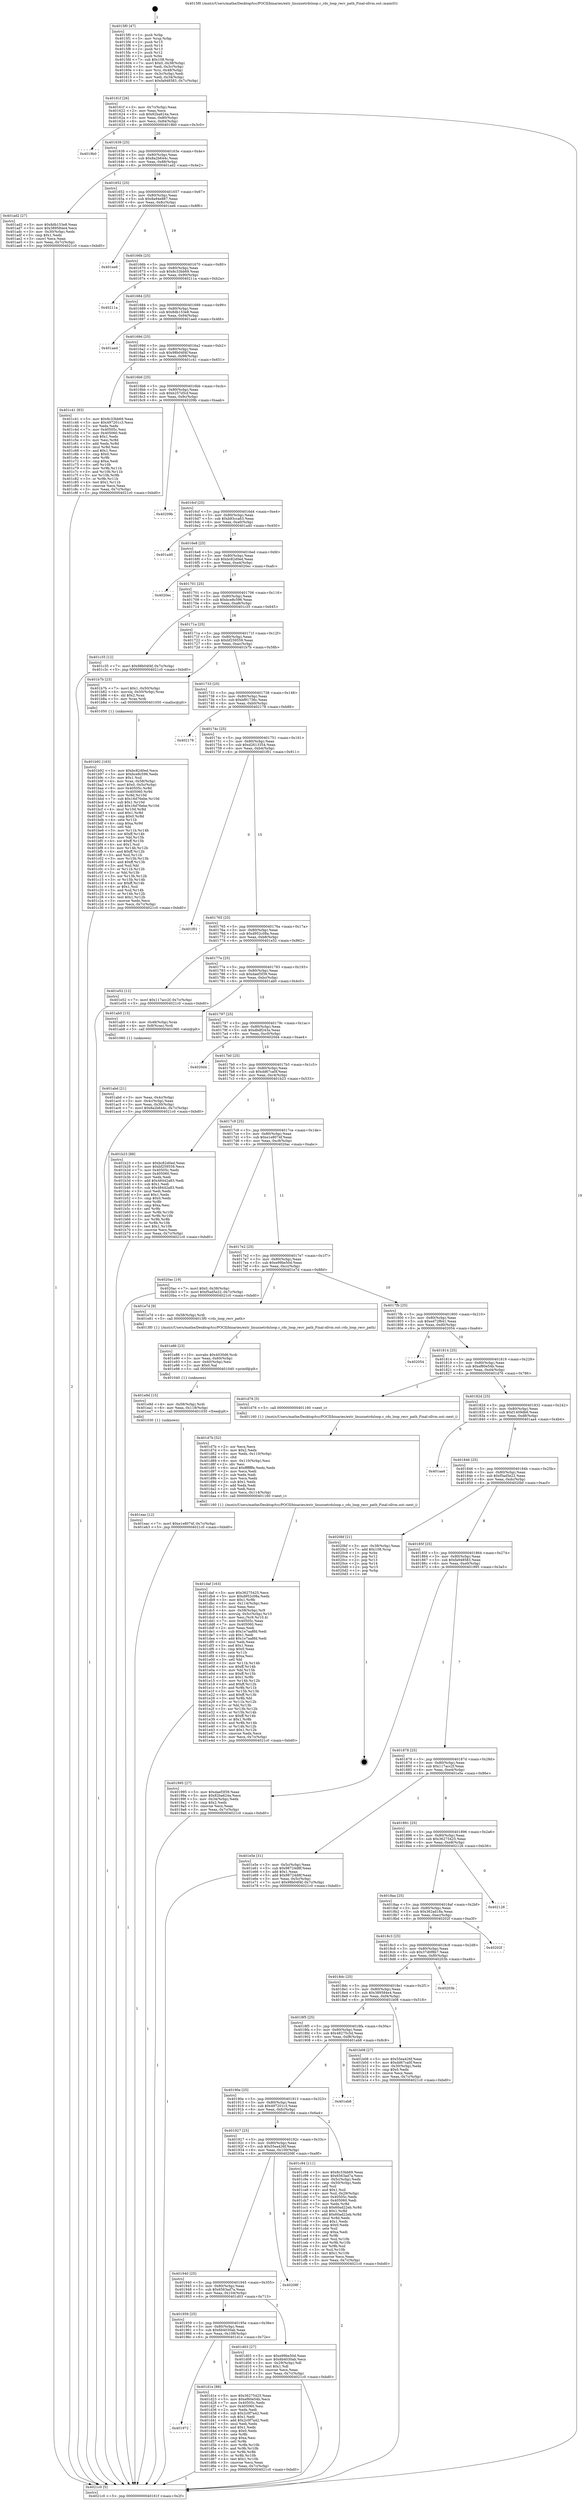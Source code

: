 digraph "0x4015f0" {
  label = "0x4015f0 (/mnt/c/Users/mathe/Desktop/tcc/POCII/binaries/extr_linuxnetrdsloop.c_rds_loop_recv_path_Final-ollvm.out::main(0))"
  labelloc = "t"
  node[shape=record]

  Entry [label="",width=0.3,height=0.3,shape=circle,fillcolor=black,style=filled]
  "0x40161f" [label="{
     0x40161f [26]\l
     | [instrs]\l
     &nbsp;&nbsp;0x40161f \<+3\>: mov -0x7c(%rbp),%eax\l
     &nbsp;&nbsp;0x401622 \<+2\>: mov %eax,%ecx\l
     &nbsp;&nbsp;0x401624 \<+6\>: sub $0x82ba624a,%ecx\l
     &nbsp;&nbsp;0x40162a \<+3\>: mov %eax,-0x80(%rbp)\l
     &nbsp;&nbsp;0x40162d \<+6\>: mov %ecx,-0x84(%rbp)\l
     &nbsp;&nbsp;0x401633 \<+6\>: je 00000000004019b0 \<main+0x3c0\>\l
  }"]
  "0x4019b0" [label="{
     0x4019b0\l
  }", style=dashed]
  "0x401639" [label="{
     0x401639 [25]\l
     | [instrs]\l
     &nbsp;&nbsp;0x401639 \<+5\>: jmp 000000000040163e \<main+0x4e\>\l
     &nbsp;&nbsp;0x40163e \<+3\>: mov -0x80(%rbp),%eax\l
     &nbsp;&nbsp;0x401641 \<+5\>: sub $0x8a2b644c,%eax\l
     &nbsp;&nbsp;0x401646 \<+6\>: mov %eax,-0x88(%rbp)\l
     &nbsp;&nbsp;0x40164c \<+6\>: je 0000000000401ad2 \<main+0x4e2\>\l
  }"]
  Exit [label="",width=0.3,height=0.3,shape=circle,fillcolor=black,style=filled,peripheries=2]
  "0x401ad2" [label="{
     0x401ad2 [27]\l
     | [instrs]\l
     &nbsp;&nbsp;0x401ad2 \<+5\>: mov $0x8db153e8,%eax\l
     &nbsp;&nbsp;0x401ad7 \<+5\>: mov $0x389584e4,%ecx\l
     &nbsp;&nbsp;0x401adc \<+3\>: mov -0x30(%rbp),%edx\l
     &nbsp;&nbsp;0x401adf \<+3\>: cmp $0x1,%edx\l
     &nbsp;&nbsp;0x401ae2 \<+3\>: cmovl %ecx,%eax\l
     &nbsp;&nbsp;0x401ae5 \<+3\>: mov %eax,-0x7c(%rbp)\l
     &nbsp;&nbsp;0x401ae8 \<+5\>: jmp 00000000004021c0 \<main+0xbd0\>\l
  }"]
  "0x401652" [label="{
     0x401652 [25]\l
     | [instrs]\l
     &nbsp;&nbsp;0x401652 \<+5\>: jmp 0000000000401657 \<main+0x67\>\l
     &nbsp;&nbsp;0x401657 \<+3\>: mov -0x80(%rbp),%eax\l
     &nbsp;&nbsp;0x40165a \<+5\>: sub $0x8a94e887,%eax\l
     &nbsp;&nbsp;0x40165f \<+6\>: mov %eax,-0x8c(%rbp)\l
     &nbsp;&nbsp;0x401665 \<+6\>: je 0000000000401ee6 \<main+0x8f6\>\l
  }"]
  "0x401eac" [label="{
     0x401eac [12]\l
     | [instrs]\l
     &nbsp;&nbsp;0x401eac \<+7\>: movl $0xe1e8074f,-0x7c(%rbp)\l
     &nbsp;&nbsp;0x401eb3 \<+5\>: jmp 00000000004021c0 \<main+0xbd0\>\l
  }"]
  "0x401ee6" [label="{
     0x401ee6\l
  }", style=dashed]
  "0x40166b" [label="{
     0x40166b [25]\l
     | [instrs]\l
     &nbsp;&nbsp;0x40166b \<+5\>: jmp 0000000000401670 \<main+0x80\>\l
     &nbsp;&nbsp;0x401670 \<+3\>: mov -0x80(%rbp),%eax\l
     &nbsp;&nbsp;0x401673 \<+5\>: sub $0x8c33bb69,%eax\l
     &nbsp;&nbsp;0x401678 \<+6\>: mov %eax,-0x90(%rbp)\l
     &nbsp;&nbsp;0x40167e \<+6\>: je 000000000040211a \<main+0xb2a\>\l
  }"]
  "0x401e9d" [label="{
     0x401e9d [15]\l
     | [instrs]\l
     &nbsp;&nbsp;0x401e9d \<+4\>: mov -0x58(%rbp),%rdi\l
     &nbsp;&nbsp;0x401ea1 \<+6\>: mov %eax,-0x118(%rbp)\l
     &nbsp;&nbsp;0x401ea7 \<+5\>: call 0000000000401030 \<free@plt\>\l
     | [calls]\l
     &nbsp;&nbsp;0x401030 \{1\} (unknown)\l
  }"]
  "0x40211a" [label="{
     0x40211a\l
  }", style=dashed]
  "0x401684" [label="{
     0x401684 [25]\l
     | [instrs]\l
     &nbsp;&nbsp;0x401684 \<+5\>: jmp 0000000000401689 \<main+0x99\>\l
     &nbsp;&nbsp;0x401689 \<+3\>: mov -0x80(%rbp),%eax\l
     &nbsp;&nbsp;0x40168c \<+5\>: sub $0x8db153e8,%eax\l
     &nbsp;&nbsp;0x401691 \<+6\>: mov %eax,-0x94(%rbp)\l
     &nbsp;&nbsp;0x401697 \<+6\>: je 0000000000401aed \<main+0x4fd\>\l
  }"]
  "0x401e86" [label="{
     0x401e86 [23]\l
     | [instrs]\l
     &nbsp;&nbsp;0x401e86 \<+10\>: movabs $0x4030d6,%rdi\l
     &nbsp;&nbsp;0x401e90 \<+3\>: mov %eax,-0x60(%rbp)\l
     &nbsp;&nbsp;0x401e93 \<+3\>: mov -0x60(%rbp),%esi\l
     &nbsp;&nbsp;0x401e96 \<+2\>: mov $0x0,%al\l
     &nbsp;&nbsp;0x401e98 \<+5\>: call 0000000000401040 \<printf@plt\>\l
     | [calls]\l
     &nbsp;&nbsp;0x401040 \{1\} (unknown)\l
  }"]
  "0x401aed" [label="{
     0x401aed\l
  }", style=dashed]
  "0x40169d" [label="{
     0x40169d [25]\l
     | [instrs]\l
     &nbsp;&nbsp;0x40169d \<+5\>: jmp 00000000004016a2 \<main+0xb2\>\l
     &nbsp;&nbsp;0x4016a2 \<+3\>: mov -0x80(%rbp),%eax\l
     &nbsp;&nbsp;0x4016a5 \<+5\>: sub $0x98b04f4f,%eax\l
     &nbsp;&nbsp;0x4016aa \<+6\>: mov %eax,-0x98(%rbp)\l
     &nbsp;&nbsp;0x4016b0 \<+6\>: je 0000000000401c41 \<main+0x651\>\l
  }"]
  "0x401daf" [label="{
     0x401daf [163]\l
     | [instrs]\l
     &nbsp;&nbsp;0x401daf \<+5\>: mov $0x36275425,%ecx\l
     &nbsp;&nbsp;0x401db4 \<+5\>: mov $0xd952c08a,%edx\l
     &nbsp;&nbsp;0x401db9 \<+3\>: mov $0x1,%r8b\l
     &nbsp;&nbsp;0x401dbc \<+6\>: mov -0x114(%rbp),%esi\l
     &nbsp;&nbsp;0x401dc2 \<+3\>: imul %eax,%esi\l
     &nbsp;&nbsp;0x401dc5 \<+4\>: mov -0x58(%rbp),%r9\l
     &nbsp;&nbsp;0x401dc9 \<+4\>: movslq -0x5c(%rbp),%r10\l
     &nbsp;&nbsp;0x401dcd \<+4\>: mov %esi,(%r9,%r10,4)\l
     &nbsp;&nbsp;0x401dd1 \<+7\>: mov 0x40505c,%eax\l
     &nbsp;&nbsp;0x401dd8 \<+7\>: mov 0x405060,%esi\l
     &nbsp;&nbsp;0x401ddf \<+2\>: mov %eax,%edi\l
     &nbsp;&nbsp;0x401de1 \<+6\>: sub $0x1e7aa8fd,%edi\l
     &nbsp;&nbsp;0x401de7 \<+3\>: sub $0x1,%edi\l
     &nbsp;&nbsp;0x401dea \<+6\>: add $0x1e7aa8fd,%edi\l
     &nbsp;&nbsp;0x401df0 \<+3\>: imul %edi,%eax\l
     &nbsp;&nbsp;0x401df3 \<+3\>: and $0x1,%eax\l
     &nbsp;&nbsp;0x401df6 \<+3\>: cmp $0x0,%eax\l
     &nbsp;&nbsp;0x401df9 \<+4\>: sete %r11b\l
     &nbsp;&nbsp;0x401dfd \<+3\>: cmp $0xa,%esi\l
     &nbsp;&nbsp;0x401e00 \<+3\>: setl %bl\l
     &nbsp;&nbsp;0x401e03 \<+3\>: mov %r11b,%r14b\l
     &nbsp;&nbsp;0x401e06 \<+4\>: xor $0xff,%r14b\l
     &nbsp;&nbsp;0x401e0a \<+3\>: mov %bl,%r15b\l
     &nbsp;&nbsp;0x401e0d \<+4\>: xor $0xff,%r15b\l
     &nbsp;&nbsp;0x401e11 \<+4\>: xor $0x1,%r8b\l
     &nbsp;&nbsp;0x401e15 \<+3\>: mov %r14b,%r12b\l
     &nbsp;&nbsp;0x401e18 \<+4\>: and $0xff,%r12b\l
     &nbsp;&nbsp;0x401e1c \<+3\>: and %r8b,%r11b\l
     &nbsp;&nbsp;0x401e1f \<+3\>: mov %r15b,%r13b\l
     &nbsp;&nbsp;0x401e22 \<+4\>: and $0xff,%r13b\l
     &nbsp;&nbsp;0x401e26 \<+3\>: and %r8b,%bl\l
     &nbsp;&nbsp;0x401e29 \<+3\>: or %r11b,%r12b\l
     &nbsp;&nbsp;0x401e2c \<+3\>: or %bl,%r13b\l
     &nbsp;&nbsp;0x401e2f \<+3\>: xor %r13b,%r12b\l
     &nbsp;&nbsp;0x401e32 \<+3\>: or %r15b,%r14b\l
     &nbsp;&nbsp;0x401e35 \<+4\>: xor $0xff,%r14b\l
     &nbsp;&nbsp;0x401e39 \<+4\>: or $0x1,%r8b\l
     &nbsp;&nbsp;0x401e3d \<+3\>: and %r8b,%r14b\l
     &nbsp;&nbsp;0x401e40 \<+3\>: or %r14b,%r12b\l
     &nbsp;&nbsp;0x401e43 \<+4\>: test $0x1,%r12b\l
     &nbsp;&nbsp;0x401e47 \<+3\>: cmovne %edx,%ecx\l
     &nbsp;&nbsp;0x401e4a \<+3\>: mov %ecx,-0x7c(%rbp)\l
     &nbsp;&nbsp;0x401e4d \<+5\>: jmp 00000000004021c0 \<main+0xbd0\>\l
  }"]
  "0x401c41" [label="{
     0x401c41 [83]\l
     | [instrs]\l
     &nbsp;&nbsp;0x401c41 \<+5\>: mov $0x8c33bb69,%eax\l
     &nbsp;&nbsp;0x401c46 \<+5\>: mov $0x497201c3,%ecx\l
     &nbsp;&nbsp;0x401c4b \<+2\>: xor %edx,%edx\l
     &nbsp;&nbsp;0x401c4d \<+7\>: mov 0x40505c,%esi\l
     &nbsp;&nbsp;0x401c54 \<+7\>: mov 0x405060,%edi\l
     &nbsp;&nbsp;0x401c5b \<+3\>: sub $0x1,%edx\l
     &nbsp;&nbsp;0x401c5e \<+3\>: mov %esi,%r8d\l
     &nbsp;&nbsp;0x401c61 \<+3\>: add %edx,%r8d\l
     &nbsp;&nbsp;0x401c64 \<+4\>: imul %r8d,%esi\l
     &nbsp;&nbsp;0x401c68 \<+3\>: and $0x1,%esi\l
     &nbsp;&nbsp;0x401c6b \<+3\>: cmp $0x0,%esi\l
     &nbsp;&nbsp;0x401c6e \<+4\>: sete %r9b\l
     &nbsp;&nbsp;0x401c72 \<+3\>: cmp $0xa,%edi\l
     &nbsp;&nbsp;0x401c75 \<+4\>: setl %r10b\l
     &nbsp;&nbsp;0x401c79 \<+3\>: mov %r9b,%r11b\l
     &nbsp;&nbsp;0x401c7c \<+3\>: and %r10b,%r11b\l
     &nbsp;&nbsp;0x401c7f \<+3\>: xor %r10b,%r9b\l
     &nbsp;&nbsp;0x401c82 \<+3\>: or %r9b,%r11b\l
     &nbsp;&nbsp;0x401c85 \<+4\>: test $0x1,%r11b\l
     &nbsp;&nbsp;0x401c89 \<+3\>: cmovne %ecx,%eax\l
     &nbsp;&nbsp;0x401c8c \<+3\>: mov %eax,-0x7c(%rbp)\l
     &nbsp;&nbsp;0x401c8f \<+5\>: jmp 00000000004021c0 \<main+0xbd0\>\l
  }"]
  "0x4016b6" [label="{
     0x4016b6 [25]\l
     | [instrs]\l
     &nbsp;&nbsp;0x4016b6 \<+5\>: jmp 00000000004016bb \<main+0xcb\>\l
     &nbsp;&nbsp;0x4016bb \<+3\>: mov -0x80(%rbp),%eax\l
     &nbsp;&nbsp;0x4016be \<+5\>: sub $0xb257d5cf,%eax\l
     &nbsp;&nbsp;0x4016c3 \<+6\>: mov %eax,-0x9c(%rbp)\l
     &nbsp;&nbsp;0x4016c9 \<+6\>: je 000000000040209b \<main+0xaab\>\l
  }"]
  "0x401d7b" [label="{
     0x401d7b [52]\l
     | [instrs]\l
     &nbsp;&nbsp;0x401d7b \<+2\>: xor %ecx,%ecx\l
     &nbsp;&nbsp;0x401d7d \<+5\>: mov $0x2,%edx\l
     &nbsp;&nbsp;0x401d82 \<+6\>: mov %edx,-0x110(%rbp)\l
     &nbsp;&nbsp;0x401d88 \<+1\>: cltd\l
     &nbsp;&nbsp;0x401d89 \<+6\>: mov -0x110(%rbp),%esi\l
     &nbsp;&nbsp;0x401d8f \<+2\>: idiv %esi\l
     &nbsp;&nbsp;0x401d91 \<+6\>: imul $0xfffffffe,%edx,%edx\l
     &nbsp;&nbsp;0x401d97 \<+2\>: mov %ecx,%edi\l
     &nbsp;&nbsp;0x401d99 \<+2\>: sub %edx,%edi\l
     &nbsp;&nbsp;0x401d9b \<+2\>: mov %ecx,%edx\l
     &nbsp;&nbsp;0x401d9d \<+3\>: sub $0x1,%edx\l
     &nbsp;&nbsp;0x401da0 \<+2\>: add %edx,%edi\l
     &nbsp;&nbsp;0x401da2 \<+2\>: sub %edi,%ecx\l
     &nbsp;&nbsp;0x401da4 \<+6\>: mov %ecx,-0x114(%rbp)\l
     &nbsp;&nbsp;0x401daa \<+5\>: call 0000000000401160 \<next_i\>\l
     | [calls]\l
     &nbsp;&nbsp;0x401160 \{1\} (/mnt/c/Users/mathe/Desktop/tcc/POCII/binaries/extr_linuxnetrdsloop.c_rds_loop_recv_path_Final-ollvm.out::next_i)\l
  }"]
  "0x40209b" [label="{
     0x40209b\l
  }", style=dashed]
  "0x4016cf" [label="{
     0x4016cf [25]\l
     | [instrs]\l
     &nbsp;&nbsp;0x4016cf \<+5\>: jmp 00000000004016d4 \<main+0xe4\>\l
     &nbsp;&nbsp;0x4016d4 \<+3\>: mov -0x80(%rbp),%eax\l
     &nbsp;&nbsp;0x4016d7 \<+5\>: sub $0xb83cca63,%eax\l
     &nbsp;&nbsp;0x4016dc \<+6\>: mov %eax,-0xa0(%rbp)\l
     &nbsp;&nbsp;0x4016e2 \<+6\>: je 0000000000401a40 \<main+0x450\>\l
  }"]
  "0x401972" [label="{
     0x401972\l
  }", style=dashed]
  "0x401a40" [label="{
     0x401a40\l
  }", style=dashed]
  "0x4016e8" [label="{
     0x4016e8 [25]\l
     | [instrs]\l
     &nbsp;&nbsp;0x4016e8 \<+5\>: jmp 00000000004016ed \<main+0xfd\>\l
     &nbsp;&nbsp;0x4016ed \<+3\>: mov -0x80(%rbp),%eax\l
     &nbsp;&nbsp;0x4016f0 \<+5\>: sub $0xbc82d0ed,%eax\l
     &nbsp;&nbsp;0x4016f5 \<+6\>: mov %eax,-0xa4(%rbp)\l
     &nbsp;&nbsp;0x4016fb \<+6\>: je 00000000004020ec \<main+0xafc\>\l
  }"]
  "0x401d1e" [label="{
     0x401d1e [88]\l
     | [instrs]\l
     &nbsp;&nbsp;0x401d1e \<+5\>: mov $0x36275425,%eax\l
     &nbsp;&nbsp;0x401d23 \<+5\>: mov $0xef60e54b,%ecx\l
     &nbsp;&nbsp;0x401d28 \<+7\>: mov 0x40505c,%edx\l
     &nbsp;&nbsp;0x401d2f \<+7\>: mov 0x405060,%esi\l
     &nbsp;&nbsp;0x401d36 \<+2\>: mov %edx,%edi\l
     &nbsp;&nbsp;0x401d38 \<+6\>: sub $0x2c0f7a42,%edi\l
     &nbsp;&nbsp;0x401d3e \<+3\>: sub $0x1,%edi\l
     &nbsp;&nbsp;0x401d41 \<+6\>: add $0x2c0f7a42,%edi\l
     &nbsp;&nbsp;0x401d47 \<+3\>: imul %edi,%edx\l
     &nbsp;&nbsp;0x401d4a \<+3\>: and $0x1,%edx\l
     &nbsp;&nbsp;0x401d4d \<+3\>: cmp $0x0,%edx\l
     &nbsp;&nbsp;0x401d50 \<+4\>: sete %r8b\l
     &nbsp;&nbsp;0x401d54 \<+3\>: cmp $0xa,%esi\l
     &nbsp;&nbsp;0x401d57 \<+4\>: setl %r9b\l
     &nbsp;&nbsp;0x401d5b \<+3\>: mov %r8b,%r10b\l
     &nbsp;&nbsp;0x401d5e \<+3\>: and %r9b,%r10b\l
     &nbsp;&nbsp;0x401d61 \<+3\>: xor %r9b,%r8b\l
     &nbsp;&nbsp;0x401d64 \<+3\>: or %r8b,%r10b\l
     &nbsp;&nbsp;0x401d67 \<+4\>: test $0x1,%r10b\l
     &nbsp;&nbsp;0x401d6b \<+3\>: cmovne %ecx,%eax\l
     &nbsp;&nbsp;0x401d6e \<+3\>: mov %eax,-0x7c(%rbp)\l
     &nbsp;&nbsp;0x401d71 \<+5\>: jmp 00000000004021c0 \<main+0xbd0\>\l
  }"]
  "0x4020ec" [label="{
     0x4020ec\l
  }", style=dashed]
  "0x401701" [label="{
     0x401701 [25]\l
     | [instrs]\l
     &nbsp;&nbsp;0x401701 \<+5\>: jmp 0000000000401706 \<main+0x116\>\l
     &nbsp;&nbsp;0x401706 \<+3\>: mov -0x80(%rbp),%eax\l
     &nbsp;&nbsp;0x401709 \<+5\>: sub $0xbce8c596,%eax\l
     &nbsp;&nbsp;0x40170e \<+6\>: mov %eax,-0xa8(%rbp)\l
     &nbsp;&nbsp;0x401714 \<+6\>: je 0000000000401c35 \<main+0x645\>\l
  }"]
  "0x401959" [label="{
     0x401959 [25]\l
     | [instrs]\l
     &nbsp;&nbsp;0x401959 \<+5\>: jmp 000000000040195e \<main+0x36e\>\l
     &nbsp;&nbsp;0x40195e \<+3\>: mov -0x80(%rbp),%eax\l
     &nbsp;&nbsp;0x401961 \<+5\>: sub $0x6b4030ab,%eax\l
     &nbsp;&nbsp;0x401966 \<+6\>: mov %eax,-0x108(%rbp)\l
     &nbsp;&nbsp;0x40196c \<+6\>: je 0000000000401d1e \<main+0x72e\>\l
  }"]
  "0x401c35" [label="{
     0x401c35 [12]\l
     | [instrs]\l
     &nbsp;&nbsp;0x401c35 \<+7\>: movl $0x98b04f4f,-0x7c(%rbp)\l
     &nbsp;&nbsp;0x401c3c \<+5\>: jmp 00000000004021c0 \<main+0xbd0\>\l
  }"]
  "0x40171a" [label="{
     0x40171a [25]\l
     | [instrs]\l
     &nbsp;&nbsp;0x40171a \<+5\>: jmp 000000000040171f \<main+0x12f\>\l
     &nbsp;&nbsp;0x40171f \<+3\>: mov -0x80(%rbp),%eax\l
     &nbsp;&nbsp;0x401722 \<+5\>: sub $0xbf259559,%eax\l
     &nbsp;&nbsp;0x401727 \<+6\>: mov %eax,-0xac(%rbp)\l
     &nbsp;&nbsp;0x40172d \<+6\>: je 0000000000401b7b \<main+0x58b\>\l
  }"]
  "0x401d03" [label="{
     0x401d03 [27]\l
     | [instrs]\l
     &nbsp;&nbsp;0x401d03 \<+5\>: mov $0xe99be50d,%eax\l
     &nbsp;&nbsp;0x401d08 \<+5\>: mov $0x6b4030ab,%ecx\l
     &nbsp;&nbsp;0x401d0d \<+3\>: mov -0x29(%rbp),%dl\l
     &nbsp;&nbsp;0x401d10 \<+3\>: test $0x1,%dl\l
     &nbsp;&nbsp;0x401d13 \<+3\>: cmovne %ecx,%eax\l
     &nbsp;&nbsp;0x401d16 \<+3\>: mov %eax,-0x7c(%rbp)\l
     &nbsp;&nbsp;0x401d19 \<+5\>: jmp 00000000004021c0 \<main+0xbd0\>\l
  }"]
  "0x401b7b" [label="{
     0x401b7b [23]\l
     | [instrs]\l
     &nbsp;&nbsp;0x401b7b \<+7\>: movl $0x1,-0x50(%rbp)\l
     &nbsp;&nbsp;0x401b82 \<+4\>: movslq -0x50(%rbp),%rax\l
     &nbsp;&nbsp;0x401b86 \<+4\>: shl $0x2,%rax\l
     &nbsp;&nbsp;0x401b8a \<+3\>: mov %rax,%rdi\l
     &nbsp;&nbsp;0x401b8d \<+5\>: call 0000000000401050 \<malloc@plt\>\l
     | [calls]\l
     &nbsp;&nbsp;0x401050 \{1\} (unknown)\l
  }"]
  "0x401733" [label="{
     0x401733 [25]\l
     | [instrs]\l
     &nbsp;&nbsp;0x401733 \<+5\>: jmp 0000000000401738 \<main+0x148\>\l
     &nbsp;&nbsp;0x401738 \<+3\>: mov -0x80(%rbp),%eax\l
     &nbsp;&nbsp;0x40173b \<+5\>: sub $0xbf91736c,%eax\l
     &nbsp;&nbsp;0x401740 \<+6\>: mov %eax,-0xb0(%rbp)\l
     &nbsp;&nbsp;0x401746 \<+6\>: je 0000000000402178 \<main+0xb88\>\l
  }"]
  "0x401940" [label="{
     0x401940 [25]\l
     | [instrs]\l
     &nbsp;&nbsp;0x401940 \<+5\>: jmp 0000000000401945 \<main+0x355\>\l
     &nbsp;&nbsp;0x401945 \<+3\>: mov -0x80(%rbp),%eax\l
     &nbsp;&nbsp;0x401948 \<+5\>: sub $0x6563ad7a,%eax\l
     &nbsp;&nbsp;0x40194d \<+6\>: mov %eax,-0x104(%rbp)\l
     &nbsp;&nbsp;0x401953 \<+6\>: je 0000000000401d03 \<main+0x713\>\l
  }"]
  "0x402178" [label="{
     0x402178\l
  }", style=dashed]
  "0x40174c" [label="{
     0x40174c [25]\l
     | [instrs]\l
     &nbsp;&nbsp;0x40174c \<+5\>: jmp 0000000000401751 \<main+0x161\>\l
     &nbsp;&nbsp;0x401751 \<+3\>: mov -0x80(%rbp),%eax\l
     &nbsp;&nbsp;0x401754 \<+5\>: sub $0xd2613354,%eax\l
     &nbsp;&nbsp;0x401759 \<+6\>: mov %eax,-0xb4(%rbp)\l
     &nbsp;&nbsp;0x40175f \<+6\>: je 0000000000401f01 \<main+0x911\>\l
  }"]
  "0x40208f" [label="{
     0x40208f\l
  }", style=dashed]
  "0x401f01" [label="{
     0x401f01\l
  }", style=dashed]
  "0x401765" [label="{
     0x401765 [25]\l
     | [instrs]\l
     &nbsp;&nbsp;0x401765 \<+5\>: jmp 000000000040176a \<main+0x17a\>\l
     &nbsp;&nbsp;0x40176a \<+3\>: mov -0x80(%rbp),%eax\l
     &nbsp;&nbsp;0x40176d \<+5\>: sub $0xd952c08a,%eax\l
     &nbsp;&nbsp;0x401772 \<+6\>: mov %eax,-0xb8(%rbp)\l
     &nbsp;&nbsp;0x401778 \<+6\>: je 0000000000401e52 \<main+0x862\>\l
  }"]
  "0x401927" [label="{
     0x401927 [25]\l
     | [instrs]\l
     &nbsp;&nbsp;0x401927 \<+5\>: jmp 000000000040192c \<main+0x33c\>\l
     &nbsp;&nbsp;0x40192c \<+3\>: mov -0x80(%rbp),%eax\l
     &nbsp;&nbsp;0x40192f \<+5\>: sub $0x55ea426f,%eax\l
     &nbsp;&nbsp;0x401934 \<+6\>: mov %eax,-0x100(%rbp)\l
     &nbsp;&nbsp;0x40193a \<+6\>: je 000000000040208f \<main+0xa9f\>\l
  }"]
  "0x401e52" [label="{
     0x401e52 [12]\l
     | [instrs]\l
     &nbsp;&nbsp;0x401e52 \<+7\>: movl $0x117acc2f,-0x7c(%rbp)\l
     &nbsp;&nbsp;0x401e59 \<+5\>: jmp 00000000004021c0 \<main+0xbd0\>\l
  }"]
  "0x40177e" [label="{
     0x40177e [25]\l
     | [instrs]\l
     &nbsp;&nbsp;0x40177e \<+5\>: jmp 0000000000401783 \<main+0x193\>\l
     &nbsp;&nbsp;0x401783 \<+3\>: mov -0x80(%rbp),%eax\l
     &nbsp;&nbsp;0x401786 \<+5\>: sub $0xdaef3f39,%eax\l
     &nbsp;&nbsp;0x40178b \<+6\>: mov %eax,-0xbc(%rbp)\l
     &nbsp;&nbsp;0x401791 \<+6\>: je 0000000000401ab0 \<main+0x4c0\>\l
  }"]
  "0x401c94" [label="{
     0x401c94 [111]\l
     | [instrs]\l
     &nbsp;&nbsp;0x401c94 \<+5\>: mov $0x8c33bb69,%eax\l
     &nbsp;&nbsp;0x401c99 \<+5\>: mov $0x6563ad7a,%ecx\l
     &nbsp;&nbsp;0x401c9e \<+3\>: mov -0x5c(%rbp),%edx\l
     &nbsp;&nbsp;0x401ca1 \<+3\>: cmp -0x50(%rbp),%edx\l
     &nbsp;&nbsp;0x401ca4 \<+4\>: setl %sil\l
     &nbsp;&nbsp;0x401ca8 \<+4\>: and $0x1,%sil\l
     &nbsp;&nbsp;0x401cac \<+4\>: mov %sil,-0x29(%rbp)\l
     &nbsp;&nbsp;0x401cb0 \<+7\>: mov 0x40505c,%edx\l
     &nbsp;&nbsp;0x401cb7 \<+7\>: mov 0x405060,%edi\l
     &nbsp;&nbsp;0x401cbe \<+3\>: mov %edx,%r8d\l
     &nbsp;&nbsp;0x401cc1 \<+7\>: sub $0x60ad22eb,%r8d\l
     &nbsp;&nbsp;0x401cc8 \<+4\>: sub $0x1,%r8d\l
     &nbsp;&nbsp;0x401ccc \<+7\>: add $0x60ad22eb,%r8d\l
     &nbsp;&nbsp;0x401cd3 \<+4\>: imul %r8d,%edx\l
     &nbsp;&nbsp;0x401cd7 \<+3\>: and $0x1,%edx\l
     &nbsp;&nbsp;0x401cda \<+3\>: cmp $0x0,%edx\l
     &nbsp;&nbsp;0x401cdd \<+4\>: sete %sil\l
     &nbsp;&nbsp;0x401ce1 \<+3\>: cmp $0xa,%edi\l
     &nbsp;&nbsp;0x401ce4 \<+4\>: setl %r9b\l
     &nbsp;&nbsp;0x401ce8 \<+3\>: mov %sil,%r10b\l
     &nbsp;&nbsp;0x401ceb \<+3\>: and %r9b,%r10b\l
     &nbsp;&nbsp;0x401cee \<+3\>: xor %r9b,%sil\l
     &nbsp;&nbsp;0x401cf1 \<+3\>: or %sil,%r10b\l
     &nbsp;&nbsp;0x401cf4 \<+4\>: test $0x1,%r10b\l
     &nbsp;&nbsp;0x401cf8 \<+3\>: cmovne %ecx,%eax\l
     &nbsp;&nbsp;0x401cfb \<+3\>: mov %eax,-0x7c(%rbp)\l
     &nbsp;&nbsp;0x401cfe \<+5\>: jmp 00000000004021c0 \<main+0xbd0\>\l
  }"]
  "0x401ab0" [label="{
     0x401ab0 [13]\l
     | [instrs]\l
     &nbsp;&nbsp;0x401ab0 \<+4\>: mov -0x48(%rbp),%rax\l
     &nbsp;&nbsp;0x401ab4 \<+4\>: mov 0x8(%rax),%rdi\l
     &nbsp;&nbsp;0x401ab8 \<+5\>: call 0000000000401060 \<atoi@plt\>\l
     | [calls]\l
     &nbsp;&nbsp;0x401060 \{1\} (unknown)\l
  }"]
  "0x401797" [label="{
     0x401797 [25]\l
     | [instrs]\l
     &nbsp;&nbsp;0x401797 \<+5\>: jmp 000000000040179c \<main+0x1ac\>\l
     &nbsp;&nbsp;0x40179c \<+3\>: mov -0x80(%rbp),%eax\l
     &nbsp;&nbsp;0x40179f \<+5\>: sub $0xdbdf243a,%eax\l
     &nbsp;&nbsp;0x4017a4 \<+6\>: mov %eax,-0xc0(%rbp)\l
     &nbsp;&nbsp;0x4017aa \<+6\>: je 00000000004020d4 \<main+0xae4\>\l
  }"]
  "0x40190e" [label="{
     0x40190e [25]\l
     | [instrs]\l
     &nbsp;&nbsp;0x40190e \<+5\>: jmp 0000000000401913 \<main+0x323\>\l
     &nbsp;&nbsp;0x401913 \<+3\>: mov -0x80(%rbp),%eax\l
     &nbsp;&nbsp;0x401916 \<+5\>: sub $0x497201c3,%eax\l
     &nbsp;&nbsp;0x40191b \<+6\>: mov %eax,-0xfc(%rbp)\l
     &nbsp;&nbsp;0x401921 \<+6\>: je 0000000000401c94 \<main+0x6a4\>\l
  }"]
  "0x4020d4" [label="{
     0x4020d4\l
  }", style=dashed]
  "0x4017b0" [label="{
     0x4017b0 [25]\l
     | [instrs]\l
     &nbsp;&nbsp;0x4017b0 \<+5\>: jmp 00000000004017b5 \<main+0x1c5\>\l
     &nbsp;&nbsp;0x4017b5 \<+3\>: mov -0x80(%rbp),%eax\l
     &nbsp;&nbsp;0x4017b8 \<+5\>: sub $0xdd67ca0f,%eax\l
     &nbsp;&nbsp;0x4017bd \<+6\>: mov %eax,-0xc4(%rbp)\l
     &nbsp;&nbsp;0x4017c3 \<+6\>: je 0000000000401b23 \<main+0x533\>\l
  }"]
  "0x401eb8" [label="{
     0x401eb8\l
  }", style=dashed]
  "0x401b23" [label="{
     0x401b23 [88]\l
     | [instrs]\l
     &nbsp;&nbsp;0x401b23 \<+5\>: mov $0xbc82d0ed,%eax\l
     &nbsp;&nbsp;0x401b28 \<+5\>: mov $0xbf259559,%ecx\l
     &nbsp;&nbsp;0x401b2d \<+7\>: mov 0x40505c,%edx\l
     &nbsp;&nbsp;0x401b34 \<+7\>: mov 0x405060,%esi\l
     &nbsp;&nbsp;0x401b3b \<+2\>: mov %edx,%edi\l
     &nbsp;&nbsp;0x401b3d \<+6\>: add $0x48442a83,%edi\l
     &nbsp;&nbsp;0x401b43 \<+3\>: sub $0x1,%edi\l
     &nbsp;&nbsp;0x401b46 \<+6\>: sub $0x48442a83,%edi\l
     &nbsp;&nbsp;0x401b4c \<+3\>: imul %edi,%edx\l
     &nbsp;&nbsp;0x401b4f \<+3\>: and $0x1,%edx\l
     &nbsp;&nbsp;0x401b52 \<+3\>: cmp $0x0,%edx\l
     &nbsp;&nbsp;0x401b55 \<+4\>: sete %r8b\l
     &nbsp;&nbsp;0x401b59 \<+3\>: cmp $0xa,%esi\l
     &nbsp;&nbsp;0x401b5c \<+4\>: setl %r9b\l
     &nbsp;&nbsp;0x401b60 \<+3\>: mov %r8b,%r10b\l
     &nbsp;&nbsp;0x401b63 \<+3\>: and %r9b,%r10b\l
     &nbsp;&nbsp;0x401b66 \<+3\>: xor %r9b,%r8b\l
     &nbsp;&nbsp;0x401b69 \<+3\>: or %r8b,%r10b\l
     &nbsp;&nbsp;0x401b6c \<+4\>: test $0x1,%r10b\l
     &nbsp;&nbsp;0x401b70 \<+3\>: cmovne %ecx,%eax\l
     &nbsp;&nbsp;0x401b73 \<+3\>: mov %eax,-0x7c(%rbp)\l
     &nbsp;&nbsp;0x401b76 \<+5\>: jmp 00000000004021c0 \<main+0xbd0\>\l
  }"]
  "0x4017c9" [label="{
     0x4017c9 [25]\l
     | [instrs]\l
     &nbsp;&nbsp;0x4017c9 \<+5\>: jmp 00000000004017ce \<main+0x1de\>\l
     &nbsp;&nbsp;0x4017ce \<+3\>: mov -0x80(%rbp),%eax\l
     &nbsp;&nbsp;0x4017d1 \<+5\>: sub $0xe1e8074f,%eax\l
     &nbsp;&nbsp;0x4017d6 \<+6\>: mov %eax,-0xc8(%rbp)\l
     &nbsp;&nbsp;0x4017dc \<+6\>: je 00000000004020ac \<main+0xabc\>\l
  }"]
  "0x401b92" [label="{
     0x401b92 [163]\l
     | [instrs]\l
     &nbsp;&nbsp;0x401b92 \<+5\>: mov $0xbc82d0ed,%ecx\l
     &nbsp;&nbsp;0x401b97 \<+5\>: mov $0xbce8c596,%edx\l
     &nbsp;&nbsp;0x401b9c \<+3\>: mov $0x1,%sil\l
     &nbsp;&nbsp;0x401b9f \<+4\>: mov %rax,-0x58(%rbp)\l
     &nbsp;&nbsp;0x401ba3 \<+7\>: movl $0x0,-0x5c(%rbp)\l
     &nbsp;&nbsp;0x401baa \<+8\>: mov 0x40505c,%r8d\l
     &nbsp;&nbsp;0x401bb2 \<+8\>: mov 0x405060,%r9d\l
     &nbsp;&nbsp;0x401bba \<+3\>: mov %r8d,%r10d\l
     &nbsp;&nbsp;0x401bbd \<+7\>: sub $0x16d76ebe,%r10d\l
     &nbsp;&nbsp;0x401bc4 \<+4\>: sub $0x1,%r10d\l
     &nbsp;&nbsp;0x401bc8 \<+7\>: add $0x16d76ebe,%r10d\l
     &nbsp;&nbsp;0x401bcf \<+4\>: imul %r10d,%r8d\l
     &nbsp;&nbsp;0x401bd3 \<+4\>: and $0x1,%r8d\l
     &nbsp;&nbsp;0x401bd7 \<+4\>: cmp $0x0,%r8d\l
     &nbsp;&nbsp;0x401bdb \<+4\>: sete %r11b\l
     &nbsp;&nbsp;0x401bdf \<+4\>: cmp $0xa,%r9d\l
     &nbsp;&nbsp;0x401be3 \<+3\>: setl %bl\l
     &nbsp;&nbsp;0x401be6 \<+3\>: mov %r11b,%r14b\l
     &nbsp;&nbsp;0x401be9 \<+4\>: xor $0xff,%r14b\l
     &nbsp;&nbsp;0x401bed \<+3\>: mov %bl,%r15b\l
     &nbsp;&nbsp;0x401bf0 \<+4\>: xor $0xff,%r15b\l
     &nbsp;&nbsp;0x401bf4 \<+4\>: xor $0x1,%sil\l
     &nbsp;&nbsp;0x401bf8 \<+3\>: mov %r14b,%r12b\l
     &nbsp;&nbsp;0x401bfb \<+4\>: and $0xff,%r12b\l
     &nbsp;&nbsp;0x401bff \<+3\>: and %sil,%r11b\l
     &nbsp;&nbsp;0x401c02 \<+3\>: mov %r15b,%r13b\l
     &nbsp;&nbsp;0x401c05 \<+4\>: and $0xff,%r13b\l
     &nbsp;&nbsp;0x401c09 \<+3\>: and %sil,%bl\l
     &nbsp;&nbsp;0x401c0c \<+3\>: or %r11b,%r12b\l
     &nbsp;&nbsp;0x401c0f \<+3\>: or %bl,%r13b\l
     &nbsp;&nbsp;0x401c12 \<+3\>: xor %r13b,%r12b\l
     &nbsp;&nbsp;0x401c15 \<+3\>: or %r15b,%r14b\l
     &nbsp;&nbsp;0x401c18 \<+4\>: xor $0xff,%r14b\l
     &nbsp;&nbsp;0x401c1c \<+4\>: or $0x1,%sil\l
     &nbsp;&nbsp;0x401c20 \<+3\>: and %sil,%r14b\l
     &nbsp;&nbsp;0x401c23 \<+3\>: or %r14b,%r12b\l
     &nbsp;&nbsp;0x401c26 \<+4\>: test $0x1,%r12b\l
     &nbsp;&nbsp;0x401c2a \<+3\>: cmovne %edx,%ecx\l
     &nbsp;&nbsp;0x401c2d \<+3\>: mov %ecx,-0x7c(%rbp)\l
     &nbsp;&nbsp;0x401c30 \<+5\>: jmp 00000000004021c0 \<main+0xbd0\>\l
  }"]
  "0x4020ac" [label="{
     0x4020ac [19]\l
     | [instrs]\l
     &nbsp;&nbsp;0x4020ac \<+7\>: movl $0x0,-0x38(%rbp)\l
     &nbsp;&nbsp;0x4020b3 \<+7\>: movl $0xf5ad5e22,-0x7c(%rbp)\l
     &nbsp;&nbsp;0x4020ba \<+5\>: jmp 00000000004021c0 \<main+0xbd0\>\l
  }"]
  "0x4017e2" [label="{
     0x4017e2 [25]\l
     | [instrs]\l
     &nbsp;&nbsp;0x4017e2 \<+5\>: jmp 00000000004017e7 \<main+0x1f7\>\l
     &nbsp;&nbsp;0x4017e7 \<+3\>: mov -0x80(%rbp),%eax\l
     &nbsp;&nbsp;0x4017ea \<+5\>: sub $0xe99be50d,%eax\l
     &nbsp;&nbsp;0x4017ef \<+6\>: mov %eax,-0xcc(%rbp)\l
     &nbsp;&nbsp;0x4017f5 \<+6\>: je 0000000000401e7d \<main+0x88d\>\l
  }"]
  "0x4018f5" [label="{
     0x4018f5 [25]\l
     | [instrs]\l
     &nbsp;&nbsp;0x4018f5 \<+5\>: jmp 00000000004018fa \<main+0x30a\>\l
     &nbsp;&nbsp;0x4018fa \<+3\>: mov -0x80(%rbp),%eax\l
     &nbsp;&nbsp;0x4018fd \<+5\>: sub $0x48275c5d,%eax\l
     &nbsp;&nbsp;0x401902 \<+6\>: mov %eax,-0xf8(%rbp)\l
     &nbsp;&nbsp;0x401908 \<+6\>: je 0000000000401eb8 \<main+0x8c8\>\l
  }"]
  "0x401e7d" [label="{
     0x401e7d [9]\l
     | [instrs]\l
     &nbsp;&nbsp;0x401e7d \<+4\>: mov -0x58(%rbp),%rdi\l
     &nbsp;&nbsp;0x401e81 \<+5\>: call 00000000004013f0 \<rds_loop_recv_path\>\l
     | [calls]\l
     &nbsp;&nbsp;0x4013f0 \{1\} (/mnt/c/Users/mathe/Desktop/tcc/POCII/binaries/extr_linuxnetrdsloop.c_rds_loop_recv_path_Final-ollvm.out::rds_loop_recv_path)\l
  }"]
  "0x4017fb" [label="{
     0x4017fb [25]\l
     | [instrs]\l
     &nbsp;&nbsp;0x4017fb \<+5\>: jmp 0000000000401800 \<main+0x210\>\l
     &nbsp;&nbsp;0x401800 \<+3\>: mov -0x80(%rbp),%eax\l
     &nbsp;&nbsp;0x401803 \<+5\>: sub $0xed72f641,%eax\l
     &nbsp;&nbsp;0x401808 \<+6\>: mov %eax,-0xd0(%rbp)\l
     &nbsp;&nbsp;0x40180e \<+6\>: je 0000000000402054 \<main+0xa64\>\l
  }"]
  "0x401b08" [label="{
     0x401b08 [27]\l
     | [instrs]\l
     &nbsp;&nbsp;0x401b08 \<+5\>: mov $0x55ea426f,%eax\l
     &nbsp;&nbsp;0x401b0d \<+5\>: mov $0xdd67ca0f,%ecx\l
     &nbsp;&nbsp;0x401b12 \<+3\>: mov -0x30(%rbp),%edx\l
     &nbsp;&nbsp;0x401b15 \<+3\>: cmp $0x0,%edx\l
     &nbsp;&nbsp;0x401b18 \<+3\>: cmove %ecx,%eax\l
     &nbsp;&nbsp;0x401b1b \<+3\>: mov %eax,-0x7c(%rbp)\l
     &nbsp;&nbsp;0x401b1e \<+5\>: jmp 00000000004021c0 \<main+0xbd0\>\l
  }"]
  "0x402054" [label="{
     0x402054\l
  }", style=dashed]
  "0x401814" [label="{
     0x401814 [25]\l
     | [instrs]\l
     &nbsp;&nbsp;0x401814 \<+5\>: jmp 0000000000401819 \<main+0x229\>\l
     &nbsp;&nbsp;0x401819 \<+3\>: mov -0x80(%rbp),%eax\l
     &nbsp;&nbsp;0x40181c \<+5\>: sub $0xef60e54b,%eax\l
     &nbsp;&nbsp;0x401821 \<+6\>: mov %eax,-0xd4(%rbp)\l
     &nbsp;&nbsp;0x401827 \<+6\>: je 0000000000401d76 \<main+0x786\>\l
  }"]
  "0x4018dc" [label="{
     0x4018dc [25]\l
     | [instrs]\l
     &nbsp;&nbsp;0x4018dc \<+5\>: jmp 00000000004018e1 \<main+0x2f1\>\l
     &nbsp;&nbsp;0x4018e1 \<+3\>: mov -0x80(%rbp),%eax\l
     &nbsp;&nbsp;0x4018e4 \<+5\>: sub $0x389584e4,%eax\l
     &nbsp;&nbsp;0x4018e9 \<+6\>: mov %eax,-0xf4(%rbp)\l
     &nbsp;&nbsp;0x4018ef \<+6\>: je 0000000000401b08 \<main+0x518\>\l
  }"]
  "0x401d76" [label="{
     0x401d76 [5]\l
     | [instrs]\l
     &nbsp;&nbsp;0x401d76 \<+5\>: call 0000000000401160 \<next_i\>\l
     | [calls]\l
     &nbsp;&nbsp;0x401160 \{1\} (/mnt/c/Users/mathe/Desktop/tcc/POCII/binaries/extr_linuxnetrdsloop.c_rds_loop_recv_path_Final-ollvm.out::next_i)\l
  }"]
  "0x40182d" [label="{
     0x40182d [25]\l
     | [instrs]\l
     &nbsp;&nbsp;0x40182d \<+5\>: jmp 0000000000401832 \<main+0x242\>\l
     &nbsp;&nbsp;0x401832 \<+3\>: mov -0x80(%rbp),%eax\l
     &nbsp;&nbsp;0x401835 \<+5\>: sub $0xf1409db6,%eax\l
     &nbsp;&nbsp;0x40183a \<+6\>: mov %eax,-0xd8(%rbp)\l
     &nbsp;&nbsp;0x401840 \<+6\>: je 0000000000401aa4 \<main+0x4b4\>\l
  }"]
  "0x40203b" [label="{
     0x40203b\l
  }", style=dashed]
  "0x401aa4" [label="{
     0x401aa4\l
  }", style=dashed]
  "0x401846" [label="{
     0x401846 [25]\l
     | [instrs]\l
     &nbsp;&nbsp;0x401846 \<+5\>: jmp 000000000040184b \<main+0x25b\>\l
     &nbsp;&nbsp;0x40184b \<+3\>: mov -0x80(%rbp),%eax\l
     &nbsp;&nbsp;0x40184e \<+5\>: sub $0xf5ad5e22,%eax\l
     &nbsp;&nbsp;0x401853 \<+6\>: mov %eax,-0xdc(%rbp)\l
     &nbsp;&nbsp;0x401859 \<+6\>: je 00000000004020bf \<main+0xacf\>\l
  }"]
  "0x4018c3" [label="{
     0x4018c3 [25]\l
     | [instrs]\l
     &nbsp;&nbsp;0x4018c3 \<+5\>: jmp 00000000004018c8 \<main+0x2d8\>\l
     &nbsp;&nbsp;0x4018c8 \<+3\>: mov -0x80(%rbp),%eax\l
     &nbsp;&nbsp;0x4018cb \<+5\>: sub $0x37d0f8b7,%eax\l
     &nbsp;&nbsp;0x4018d0 \<+6\>: mov %eax,-0xf0(%rbp)\l
     &nbsp;&nbsp;0x4018d6 \<+6\>: je 000000000040203b \<main+0xa4b\>\l
  }"]
  "0x4020bf" [label="{
     0x4020bf [21]\l
     | [instrs]\l
     &nbsp;&nbsp;0x4020bf \<+3\>: mov -0x38(%rbp),%eax\l
     &nbsp;&nbsp;0x4020c2 \<+7\>: add $0x108,%rsp\l
     &nbsp;&nbsp;0x4020c9 \<+1\>: pop %rbx\l
     &nbsp;&nbsp;0x4020ca \<+2\>: pop %r12\l
     &nbsp;&nbsp;0x4020cc \<+2\>: pop %r13\l
     &nbsp;&nbsp;0x4020ce \<+2\>: pop %r14\l
     &nbsp;&nbsp;0x4020d0 \<+2\>: pop %r15\l
     &nbsp;&nbsp;0x4020d2 \<+1\>: pop %rbp\l
     &nbsp;&nbsp;0x4020d3 \<+1\>: ret\l
  }"]
  "0x40185f" [label="{
     0x40185f [25]\l
     | [instrs]\l
     &nbsp;&nbsp;0x40185f \<+5\>: jmp 0000000000401864 \<main+0x274\>\l
     &nbsp;&nbsp;0x401864 \<+3\>: mov -0x80(%rbp),%eax\l
     &nbsp;&nbsp;0x401867 \<+5\>: sub $0xfa948583,%eax\l
     &nbsp;&nbsp;0x40186c \<+6\>: mov %eax,-0xe0(%rbp)\l
     &nbsp;&nbsp;0x401872 \<+6\>: je 0000000000401995 \<main+0x3a5\>\l
  }"]
  "0x40202f" [label="{
     0x40202f\l
  }", style=dashed]
  "0x401995" [label="{
     0x401995 [27]\l
     | [instrs]\l
     &nbsp;&nbsp;0x401995 \<+5\>: mov $0xdaef3f39,%eax\l
     &nbsp;&nbsp;0x40199a \<+5\>: mov $0x82ba624a,%ecx\l
     &nbsp;&nbsp;0x40199f \<+3\>: mov -0x34(%rbp),%edx\l
     &nbsp;&nbsp;0x4019a2 \<+3\>: cmp $0x2,%edx\l
     &nbsp;&nbsp;0x4019a5 \<+3\>: cmovne %ecx,%eax\l
     &nbsp;&nbsp;0x4019a8 \<+3\>: mov %eax,-0x7c(%rbp)\l
     &nbsp;&nbsp;0x4019ab \<+5\>: jmp 00000000004021c0 \<main+0xbd0\>\l
  }"]
  "0x401878" [label="{
     0x401878 [25]\l
     | [instrs]\l
     &nbsp;&nbsp;0x401878 \<+5\>: jmp 000000000040187d \<main+0x28d\>\l
     &nbsp;&nbsp;0x40187d \<+3\>: mov -0x80(%rbp),%eax\l
     &nbsp;&nbsp;0x401880 \<+5\>: sub $0x117acc2f,%eax\l
     &nbsp;&nbsp;0x401885 \<+6\>: mov %eax,-0xe4(%rbp)\l
     &nbsp;&nbsp;0x40188b \<+6\>: je 0000000000401e5e \<main+0x86e\>\l
  }"]
  "0x4021c0" [label="{
     0x4021c0 [5]\l
     | [instrs]\l
     &nbsp;&nbsp;0x4021c0 \<+5\>: jmp 000000000040161f \<main+0x2f\>\l
  }"]
  "0x4015f0" [label="{
     0x4015f0 [47]\l
     | [instrs]\l
     &nbsp;&nbsp;0x4015f0 \<+1\>: push %rbp\l
     &nbsp;&nbsp;0x4015f1 \<+3\>: mov %rsp,%rbp\l
     &nbsp;&nbsp;0x4015f4 \<+2\>: push %r15\l
     &nbsp;&nbsp;0x4015f6 \<+2\>: push %r14\l
     &nbsp;&nbsp;0x4015f8 \<+2\>: push %r13\l
     &nbsp;&nbsp;0x4015fa \<+2\>: push %r12\l
     &nbsp;&nbsp;0x4015fc \<+1\>: push %rbx\l
     &nbsp;&nbsp;0x4015fd \<+7\>: sub $0x108,%rsp\l
     &nbsp;&nbsp;0x401604 \<+7\>: movl $0x0,-0x38(%rbp)\l
     &nbsp;&nbsp;0x40160b \<+3\>: mov %edi,-0x3c(%rbp)\l
     &nbsp;&nbsp;0x40160e \<+4\>: mov %rsi,-0x48(%rbp)\l
     &nbsp;&nbsp;0x401612 \<+3\>: mov -0x3c(%rbp),%edi\l
     &nbsp;&nbsp;0x401615 \<+3\>: mov %edi,-0x34(%rbp)\l
     &nbsp;&nbsp;0x401618 \<+7\>: movl $0xfa948583,-0x7c(%rbp)\l
  }"]
  "0x401abd" [label="{
     0x401abd [21]\l
     | [instrs]\l
     &nbsp;&nbsp;0x401abd \<+3\>: mov %eax,-0x4c(%rbp)\l
     &nbsp;&nbsp;0x401ac0 \<+3\>: mov -0x4c(%rbp),%eax\l
     &nbsp;&nbsp;0x401ac3 \<+3\>: mov %eax,-0x30(%rbp)\l
     &nbsp;&nbsp;0x401ac6 \<+7\>: movl $0x8a2b644c,-0x7c(%rbp)\l
     &nbsp;&nbsp;0x401acd \<+5\>: jmp 00000000004021c0 \<main+0xbd0\>\l
  }"]
  "0x4018aa" [label="{
     0x4018aa [25]\l
     | [instrs]\l
     &nbsp;&nbsp;0x4018aa \<+5\>: jmp 00000000004018af \<main+0x2bf\>\l
     &nbsp;&nbsp;0x4018af \<+3\>: mov -0x80(%rbp),%eax\l
     &nbsp;&nbsp;0x4018b2 \<+5\>: sub $0x362ad18a,%eax\l
     &nbsp;&nbsp;0x4018b7 \<+6\>: mov %eax,-0xec(%rbp)\l
     &nbsp;&nbsp;0x4018bd \<+6\>: je 000000000040202f \<main+0xa3f\>\l
  }"]
  "0x401e5e" [label="{
     0x401e5e [31]\l
     | [instrs]\l
     &nbsp;&nbsp;0x401e5e \<+3\>: mov -0x5c(%rbp),%eax\l
     &nbsp;&nbsp;0x401e61 \<+5\>: sub $0x98724d8f,%eax\l
     &nbsp;&nbsp;0x401e66 \<+3\>: add $0x1,%eax\l
     &nbsp;&nbsp;0x401e69 \<+5\>: add $0x98724d8f,%eax\l
     &nbsp;&nbsp;0x401e6e \<+3\>: mov %eax,-0x5c(%rbp)\l
     &nbsp;&nbsp;0x401e71 \<+7\>: movl $0x98b04f4f,-0x7c(%rbp)\l
     &nbsp;&nbsp;0x401e78 \<+5\>: jmp 00000000004021c0 \<main+0xbd0\>\l
  }"]
  "0x401891" [label="{
     0x401891 [25]\l
     | [instrs]\l
     &nbsp;&nbsp;0x401891 \<+5\>: jmp 0000000000401896 \<main+0x2a6\>\l
     &nbsp;&nbsp;0x401896 \<+3\>: mov -0x80(%rbp),%eax\l
     &nbsp;&nbsp;0x401899 \<+5\>: sub $0x36275425,%eax\l
     &nbsp;&nbsp;0x40189e \<+6\>: mov %eax,-0xe8(%rbp)\l
     &nbsp;&nbsp;0x4018a4 \<+6\>: je 0000000000402126 \<main+0xb36\>\l
  }"]
  "0x402126" [label="{
     0x402126\l
  }", style=dashed]
  Entry -> "0x4015f0" [label=" 1"]
  "0x40161f" -> "0x4019b0" [label=" 0"]
  "0x40161f" -> "0x401639" [label=" 20"]
  "0x4020bf" -> Exit [label=" 1"]
  "0x401639" -> "0x401ad2" [label=" 1"]
  "0x401639" -> "0x401652" [label=" 19"]
  "0x4020ac" -> "0x4021c0" [label=" 1"]
  "0x401652" -> "0x401ee6" [label=" 0"]
  "0x401652" -> "0x40166b" [label=" 19"]
  "0x401eac" -> "0x4021c0" [label=" 1"]
  "0x40166b" -> "0x40211a" [label=" 0"]
  "0x40166b" -> "0x401684" [label=" 19"]
  "0x401e9d" -> "0x401eac" [label=" 1"]
  "0x401684" -> "0x401aed" [label=" 0"]
  "0x401684" -> "0x40169d" [label=" 19"]
  "0x401e86" -> "0x401e9d" [label=" 1"]
  "0x40169d" -> "0x401c41" [label=" 2"]
  "0x40169d" -> "0x4016b6" [label=" 17"]
  "0x401e7d" -> "0x401e86" [label=" 1"]
  "0x4016b6" -> "0x40209b" [label=" 0"]
  "0x4016b6" -> "0x4016cf" [label=" 17"]
  "0x401e5e" -> "0x4021c0" [label=" 1"]
  "0x4016cf" -> "0x401a40" [label=" 0"]
  "0x4016cf" -> "0x4016e8" [label=" 17"]
  "0x401e52" -> "0x4021c0" [label=" 1"]
  "0x4016e8" -> "0x4020ec" [label=" 0"]
  "0x4016e8" -> "0x401701" [label=" 17"]
  "0x401daf" -> "0x4021c0" [label=" 1"]
  "0x401701" -> "0x401c35" [label=" 1"]
  "0x401701" -> "0x40171a" [label=" 16"]
  "0x401d76" -> "0x401d7b" [label=" 1"]
  "0x40171a" -> "0x401b7b" [label=" 1"]
  "0x40171a" -> "0x401733" [label=" 15"]
  "0x401d1e" -> "0x4021c0" [label=" 1"]
  "0x401733" -> "0x402178" [label=" 0"]
  "0x401733" -> "0x40174c" [label=" 15"]
  "0x401959" -> "0x401d1e" [label=" 1"]
  "0x40174c" -> "0x401f01" [label=" 0"]
  "0x40174c" -> "0x401765" [label=" 15"]
  "0x401d7b" -> "0x401daf" [label=" 1"]
  "0x401765" -> "0x401e52" [label=" 1"]
  "0x401765" -> "0x40177e" [label=" 14"]
  "0x401940" -> "0x401959" [label=" 1"]
  "0x40177e" -> "0x401ab0" [label=" 1"]
  "0x40177e" -> "0x401797" [label=" 13"]
  "0x401940" -> "0x401d03" [label=" 2"]
  "0x401797" -> "0x4020d4" [label=" 0"]
  "0x401797" -> "0x4017b0" [label=" 13"]
  "0x401927" -> "0x401940" [label=" 3"]
  "0x4017b0" -> "0x401b23" [label=" 1"]
  "0x4017b0" -> "0x4017c9" [label=" 12"]
  "0x401927" -> "0x40208f" [label=" 0"]
  "0x4017c9" -> "0x4020ac" [label=" 1"]
  "0x4017c9" -> "0x4017e2" [label=" 11"]
  "0x401c94" -> "0x4021c0" [label=" 2"]
  "0x4017e2" -> "0x401e7d" [label=" 1"]
  "0x4017e2" -> "0x4017fb" [label=" 10"]
  "0x40190e" -> "0x401927" [label=" 3"]
  "0x4017fb" -> "0x402054" [label=" 0"]
  "0x4017fb" -> "0x401814" [label=" 10"]
  "0x40190e" -> "0x401c94" [label=" 2"]
  "0x401814" -> "0x401d76" [label=" 1"]
  "0x401814" -> "0x40182d" [label=" 9"]
  "0x4018f5" -> "0x40190e" [label=" 5"]
  "0x40182d" -> "0x401aa4" [label=" 0"]
  "0x40182d" -> "0x401846" [label=" 9"]
  "0x4018f5" -> "0x401eb8" [label=" 0"]
  "0x401846" -> "0x4020bf" [label=" 1"]
  "0x401846" -> "0x40185f" [label=" 8"]
  "0x401c41" -> "0x4021c0" [label=" 2"]
  "0x40185f" -> "0x401995" [label=" 1"]
  "0x40185f" -> "0x401878" [label=" 7"]
  "0x401995" -> "0x4021c0" [label=" 1"]
  "0x4015f0" -> "0x40161f" [label=" 1"]
  "0x4021c0" -> "0x40161f" [label=" 19"]
  "0x401ab0" -> "0x401abd" [label=" 1"]
  "0x401abd" -> "0x4021c0" [label=" 1"]
  "0x401ad2" -> "0x4021c0" [label=" 1"]
  "0x401c35" -> "0x4021c0" [label=" 1"]
  "0x401878" -> "0x401e5e" [label=" 1"]
  "0x401878" -> "0x401891" [label=" 6"]
  "0x401b7b" -> "0x401b92" [label=" 1"]
  "0x401891" -> "0x402126" [label=" 0"]
  "0x401891" -> "0x4018aa" [label=" 6"]
  "0x401b92" -> "0x4021c0" [label=" 1"]
  "0x4018aa" -> "0x40202f" [label=" 0"]
  "0x4018aa" -> "0x4018c3" [label=" 6"]
  "0x401d03" -> "0x4021c0" [label=" 2"]
  "0x4018c3" -> "0x40203b" [label=" 0"]
  "0x4018c3" -> "0x4018dc" [label=" 6"]
  "0x401959" -> "0x401972" [label=" 0"]
  "0x4018dc" -> "0x401b08" [label=" 1"]
  "0x4018dc" -> "0x4018f5" [label=" 5"]
  "0x401b08" -> "0x4021c0" [label=" 1"]
  "0x401b23" -> "0x4021c0" [label=" 1"]
}
